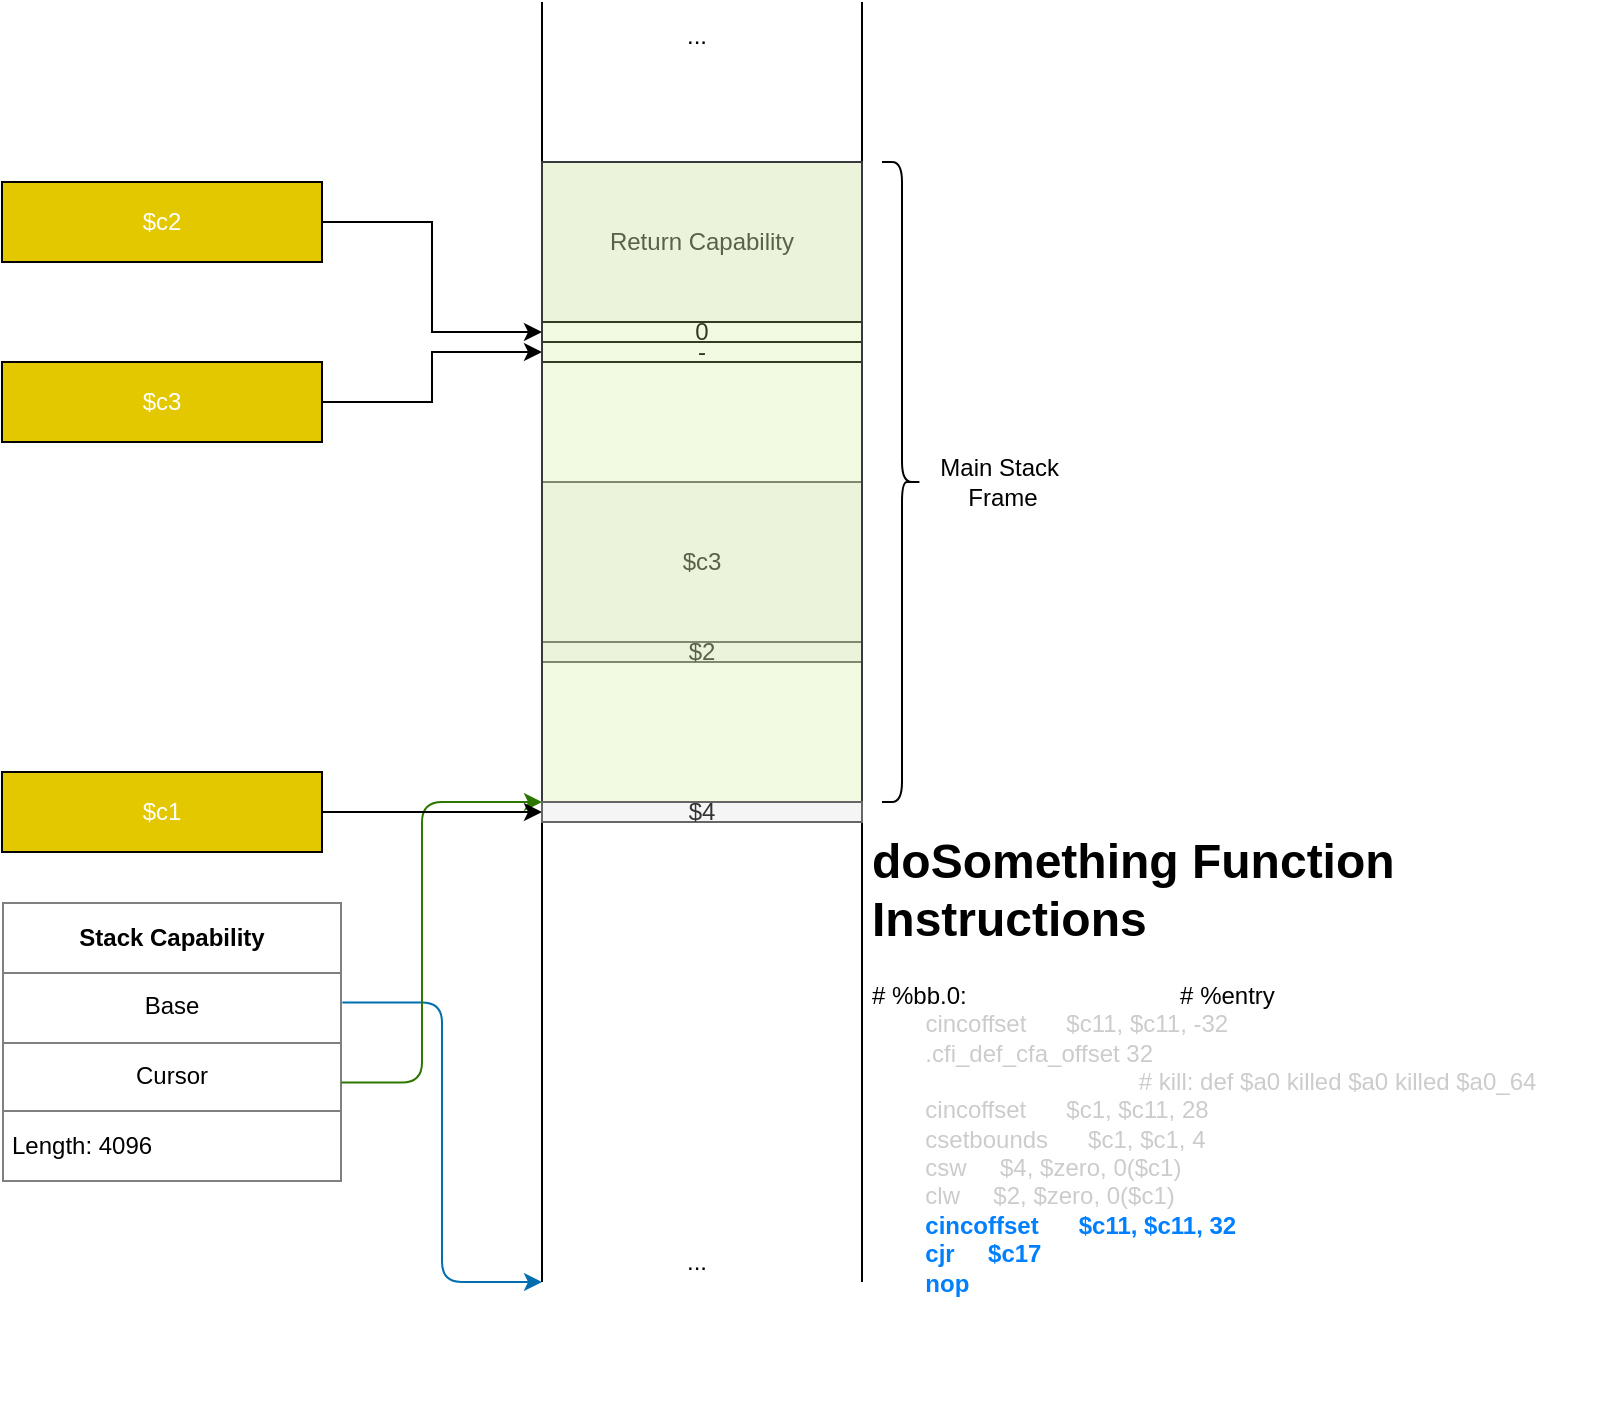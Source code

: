 <mxfile version="12.9.13" type="device"><diagram id="Yj5iNhO1OVWS-Jp9zjfF" name="Page-1"><mxGraphModel dx="1158" dy="1826" grid="1" gridSize="10" guides="1" tooltips="1" connect="1" arrows="1" fold="1" page="1" pageScale="1" pageWidth="850" pageHeight="1100" math="0" shadow="0"><root><mxCell id="0"/><mxCell id="1" parent="0"/><mxCell id="Moycxwtg2NYuGqbo34Zv-1" value="" style="endArrow=none;html=1;" edge="1" parent="1"><mxGeometry width="50" height="50" relative="1" as="geometry"><mxPoint x="280" y="600" as="sourcePoint"/><mxPoint x="280" y="-40" as="targetPoint"/></mxGeometry></mxCell><mxCell id="Moycxwtg2NYuGqbo34Zv-2" value="" style="endArrow=none;html=1;" edge="1" parent="1"><mxGeometry width="50" height="50" relative="1" as="geometry"><mxPoint x="440" y="600" as="sourcePoint"/><mxPoint x="440" y="-40" as="targetPoint"/></mxGeometry></mxCell><mxCell id="Moycxwtg2NYuGqbo34Zv-3" value="" style="rounded=0;whiteSpace=wrap;html=1;" vertex="1" parent="1"><mxGeometry x="280" y="40" width="160" height="320" as="geometry"/></mxCell><mxCell id="Moycxwtg2NYuGqbo34Zv-6" value="&lt;table border=&quot;1&quot; width=&quot;100%&quot; cellpadding=&quot;4&quot; style=&quot;width: 100% ; height: 100% ; border-collapse: collapse&quot;&gt;&lt;tbody&gt;&lt;tr&gt;&lt;th align=&quot;center&quot;&gt;&lt;b&gt;Stack Capability&lt;/b&gt;&lt;/th&gt;&lt;/tr&gt;&lt;tr&gt;&lt;td align=&quot;center&quot;&gt;Base&lt;/td&gt;&lt;/tr&gt;&lt;tr&gt;&lt;td style=&quot;text-align: center&quot;&gt;Cursor&lt;/td&gt;&lt;/tr&gt;&lt;tr&gt;&lt;td&gt;Length: 4096&lt;/td&gt;&lt;/tr&gt;&lt;/tbody&gt;&lt;/table&gt;" style="text;html=1;strokeColor=none;fillColor=none;overflow=fill;" vertex="1" parent="1"><mxGeometry x="10" y="410" width="170" height="140" as="geometry"/></mxCell><mxCell id="Moycxwtg2NYuGqbo34Zv-7" value="" style="endArrow=classic;html=1;exitX=1.001;exitY=0.359;exitDx=0;exitDy=0;exitPerimeter=0;edgeStyle=elbowEdgeStyle;fillColor=#1ba1e2;strokeColor=#006EAF;" edge="1" parent="1" source="Moycxwtg2NYuGqbo34Zv-6"><mxGeometry width="50" height="50" relative="1" as="geometry"><mxPoint x="100" y="170" as="sourcePoint"/><mxPoint x="280" y="600" as="targetPoint"/></mxGeometry></mxCell><mxCell id="Moycxwtg2NYuGqbo34Zv-8" value="..." style="text;html=1;align=center;verticalAlign=middle;resizable=0;points=[];autosize=1;" vertex="1" parent="1"><mxGeometry x="342" y="-33" width="30" height="20" as="geometry"/></mxCell><mxCell id="Moycxwtg2NYuGqbo34Zv-9" value="..." style="text;html=1;align=center;verticalAlign=middle;resizable=0;points=[];autosize=1;" vertex="1" parent="1"><mxGeometry x="342" y="580" width="30" height="20" as="geometry"/></mxCell><mxCell id="Moycxwtg2NYuGqbo34Zv-10" value="" style="endArrow=classic;html=1;exitX=0.998;exitY=0.645;exitDx=0;exitDy=0;exitPerimeter=0;edgeStyle=elbowEdgeStyle;fillColor=#60a917;strokeColor=#2D7600;entryX=0;entryY=0;entryDx=0;entryDy=0;" edge="1" parent="1" source="Moycxwtg2NYuGqbo34Zv-6" target="Moycxwtg2NYuGqbo34Zv-53"><mxGeometry width="50" height="50" relative="1" as="geometry"><mxPoint x="140" y="420" as="sourcePoint"/><mxPoint x="280" y="440" as="targetPoint"/><Array as="points"><mxPoint x="220" y="365"/></Array></mxGeometry></mxCell><mxCell id="Moycxwtg2NYuGqbo34Zv-11" value="Return Capability" style="rounded=0;whiteSpace=wrap;html=1;fillColor=#f5f5f5;strokeColor=#666666;fontColor=#333333;" vertex="1" parent="1"><mxGeometry x="280" y="40" width="160" height="80" as="geometry"/></mxCell><mxCell id="Moycxwtg2NYuGqbo34Zv-29" style="edgeStyle=elbowEdgeStyle;rounded=0;orthogonalLoop=1;jettySize=auto;html=1;exitX=1;exitY=0.5;exitDx=0;exitDy=0;entryX=0;entryY=0.5;entryDx=0;entryDy=0;" edge="1" parent="1" source="Moycxwtg2NYuGqbo34Zv-22" target="Moycxwtg2NYuGqbo34Zv-28"><mxGeometry relative="1" as="geometry"/></mxCell><mxCell id="Moycxwtg2NYuGqbo34Zv-22" value="$c2" style="rounded=0;whiteSpace=wrap;html=1;fillColor=#e3c800;strokeColor=#000000;fontColor=#ffffff;" vertex="1" parent="1"><mxGeometry x="10" y="50" width="160" height="40" as="geometry"/></mxCell><mxCell id="Moycxwtg2NYuGqbo34Zv-31" style="edgeStyle=elbowEdgeStyle;rounded=0;orthogonalLoop=1;jettySize=auto;html=1;exitX=1;exitY=0.5;exitDx=0;exitDy=0;entryX=0;entryY=0.5;entryDx=0;entryDy=0;" edge="1" parent="1" source="Moycxwtg2NYuGqbo34Zv-24" target="Moycxwtg2NYuGqbo34Zv-30"><mxGeometry relative="1" as="geometry"/></mxCell><mxCell id="Moycxwtg2NYuGqbo34Zv-24" value="$c3" style="rounded=0;whiteSpace=wrap;html=1;fillColor=#e3c800;strokeColor=#000000;fontColor=#ffffff;" vertex="1" parent="1"><mxGeometry x="10" y="140" width="160" height="40" as="geometry"/></mxCell><mxCell id="Moycxwtg2NYuGqbo34Zv-28" value="0" style="rounded=0;whiteSpace=wrap;html=1;strokeColor=#000000;" vertex="1" parent="1"><mxGeometry x="280" y="120" width="160" height="10" as="geometry"/></mxCell><mxCell id="Moycxwtg2NYuGqbo34Zv-30" value="-" style="rounded=0;whiteSpace=wrap;html=1;strokeColor=#000000;" vertex="1" parent="1"><mxGeometry x="280" y="130" width="160" height="10" as="geometry"/></mxCell><mxCell id="Moycxwtg2NYuGqbo34Zv-40" value="$c3" style="rounded=0;whiteSpace=wrap;html=1;strokeColor=#666666;fillColor=#f5f5f5;fontColor=#333333;" vertex="1" parent="1"><mxGeometry x="280" y="200" width="160" height="80" as="geometry"/></mxCell><mxCell id="Moycxwtg2NYuGqbo34Zv-41" value="$2" style="rounded=0;whiteSpace=wrap;html=1;strokeColor=#666666;fillColor=#f5f5f5;fontColor=#333333;" vertex="1" parent="1"><mxGeometry x="280" y="280" width="160" height="10" as="geometry"/></mxCell><mxCell id="Moycxwtg2NYuGqbo34Zv-44" value="&lt;h1&gt;doSomething Function Instructions&lt;/h1&gt;&lt;div&gt;&lt;div&gt;# %bb.0:&amp;nbsp; &amp;nbsp; &amp;nbsp; &amp;nbsp; &amp;nbsp; &amp;nbsp; &amp;nbsp; &amp;nbsp; &amp;nbsp; &amp;nbsp; &amp;nbsp; &amp;nbsp; &amp;nbsp; &amp;nbsp; &amp;nbsp; &amp;nbsp; # %entry&lt;/div&gt;&lt;div&gt;&amp;nbsp; &lt;font color=&quot;#cccccc&quot;&gt;&lt;b&gt;&amp;nbsp; &amp;nbsp; &amp;nbsp; &lt;/b&gt;cincoffset&amp;nbsp; &amp;nbsp; &amp;nbsp; $c11, $c11, -32&lt;/font&gt;&lt;/div&gt;&lt;div&gt;&lt;font color=&quot;#cccccc&quot;&gt;&amp;nbsp; &amp;nbsp; &amp;nbsp; &amp;nbsp; .cfi_def_cfa_offset 32&lt;/font&gt;&lt;/div&gt;&lt;div&gt;&lt;font color=&quot;#cccccc&quot;&gt;&amp;nbsp; &amp;nbsp; &amp;nbsp; &amp;nbsp; &amp;nbsp; &amp;nbsp; &amp;nbsp; &amp;nbsp; &amp;nbsp; &amp;nbsp; &amp;nbsp; &amp;nbsp; &amp;nbsp; &amp;nbsp; &amp;nbsp; &amp;nbsp; &amp;nbsp; &amp;nbsp; &amp;nbsp; &amp;nbsp; # kill: def $a0 killed $a0 killed $a0_64&lt;/font&gt;&lt;/div&gt;&lt;div&gt;&lt;font color=&quot;#cccccc&quot;&gt;&amp;nbsp; &amp;nbsp; &amp;nbsp; &amp;nbsp; cincoffset&amp;nbsp; &amp;nbsp; &amp;nbsp; $c1, $c11, 28&lt;/font&gt;&lt;/div&gt;&lt;div&gt;&lt;font color=&quot;#cccccc&quot;&gt;&amp;nbsp; &amp;nbsp; &amp;nbsp; &amp;nbsp; csetbounds&amp;nbsp; &amp;nbsp; &amp;nbsp; $c1, $c1, 4&lt;/font&gt;&lt;/div&gt;&lt;div&gt;&lt;font color=&quot;#cccccc&quot;&gt;&amp;nbsp; &amp;nbsp; &amp;nbsp; &amp;nbsp; csw&amp;nbsp; &amp;nbsp; &amp;nbsp;$4, $zero, 0($c1)&lt;/font&gt;&lt;/div&gt;&lt;div&gt;&lt;font color=&quot;#cccccc&quot;&gt;&amp;nbsp; &amp;nbsp; &amp;nbsp; &amp;nbsp; clw&amp;nbsp; &amp;nbsp; &amp;nbsp;$2, $zero, 0($c1)&lt;/font&gt;&lt;/div&gt;&lt;div&gt;&lt;b&gt;&lt;font color=&quot;#007fff&quot;&gt;&amp;nbsp; &amp;nbsp; &amp;nbsp; &amp;nbsp; &lt;/font&gt;&lt;/b&gt;&lt;b&gt;&lt;font color=&quot;#007fff&quot;&gt;cincoffset&amp;nbsp; &amp;nbsp; &amp;nbsp; $c11, $c11, 32&lt;/font&gt;&lt;/b&gt;&lt;/div&gt;&lt;div&gt;&lt;b&gt;&lt;font color=&quot;#007fff&quot;&gt;&amp;nbsp; &amp;nbsp; &amp;nbsp; &amp;nbsp; cjr&amp;nbsp; &amp;nbsp; &amp;nbsp;$c17&lt;/font&gt;&lt;/b&gt;&lt;/div&gt;&lt;div&gt;&lt;b&gt;&lt;font color=&quot;#007fff&quot;&gt;&amp;nbsp; &amp;nbsp; &amp;nbsp; &amp;nbsp; nop&lt;/font&gt;&lt;/b&gt;&lt;/div&gt;&lt;/div&gt;&lt;div&gt;&lt;br&gt;&lt;/div&gt;" style="text;html=1;strokeColor=none;fillColor=none;spacing=5;spacingTop=-20;whiteSpace=wrap;overflow=hidden;rounded=0;" vertex="1" parent="1"><mxGeometry x="440" y="370" width="370" height="290" as="geometry"/></mxCell><mxCell id="Moycxwtg2NYuGqbo34Zv-46" value="" style="shape=curlyBracket;whiteSpace=wrap;html=1;rounded=1;strokeColor=#000000;flipH=1;" vertex="1" parent="1"><mxGeometry x="450" y="40" width="20" height="320" as="geometry"/></mxCell><mxCell id="Moycxwtg2NYuGqbo34Zv-47" value="Main Stack&amp;nbsp;&lt;br&gt;Frame" style="text;html=1;align=center;verticalAlign=middle;resizable=0;points=[];autosize=1;" vertex="1" parent="1"><mxGeometry x="470" y="185" width="80" height="30" as="geometry"/></mxCell><mxCell id="Moycxwtg2NYuGqbo34Zv-48" value="" style="rounded=0;whiteSpace=wrap;html=1;gradientDirection=north;shadow=0;glass=0;labelBackgroundColor=#ffffff;fillOpacity=25;fillColor=#cdeb8b;strokeColor=#36393d;" vertex="1" parent="1"><mxGeometry x="280" y="40" width="160" height="320" as="geometry"/></mxCell><mxCell id="Moycxwtg2NYuGqbo34Zv-51" style="edgeStyle=elbowEdgeStyle;rounded=0;orthogonalLoop=1;jettySize=auto;html=1;exitX=1;exitY=0.5;exitDx=0;exitDy=0;entryX=0;entryY=0.5;entryDx=0;entryDy=0;" edge="1" parent="1" source="Moycxwtg2NYuGqbo34Zv-49"><mxGeometry relative="1" as="geometry"><mxPoint x="280" y="365" as="targetPoint"/></mxGeometry></mxCell><mxCell id="Moycxwtg2NYuGqbo34Zv-49" value="$c1" style="rounded=0;whiteSpace=wrap;html=1;fillColor=#e3c800;strokeColor=#000000;fontColor=#ffffff;" vertex="1" parent="1"><mxGeometry x="10" y="345" width="160" height="40" as="geometry"/></mxCell><mxCell id="Moycxwtg2NYuGqbo34Zv-53" value="$4" style="rounded=0;whiteSpace=wrap;html=1;strokeColor=#666666;fillColor=#f5f5f5;fontColor=#333333;" vertex="1" parent="1"><mxGeometry x="280" y="360" width="160" height="10" as="geometry"/></mxCell></root></mxGraphModel></diagram></mxfile>